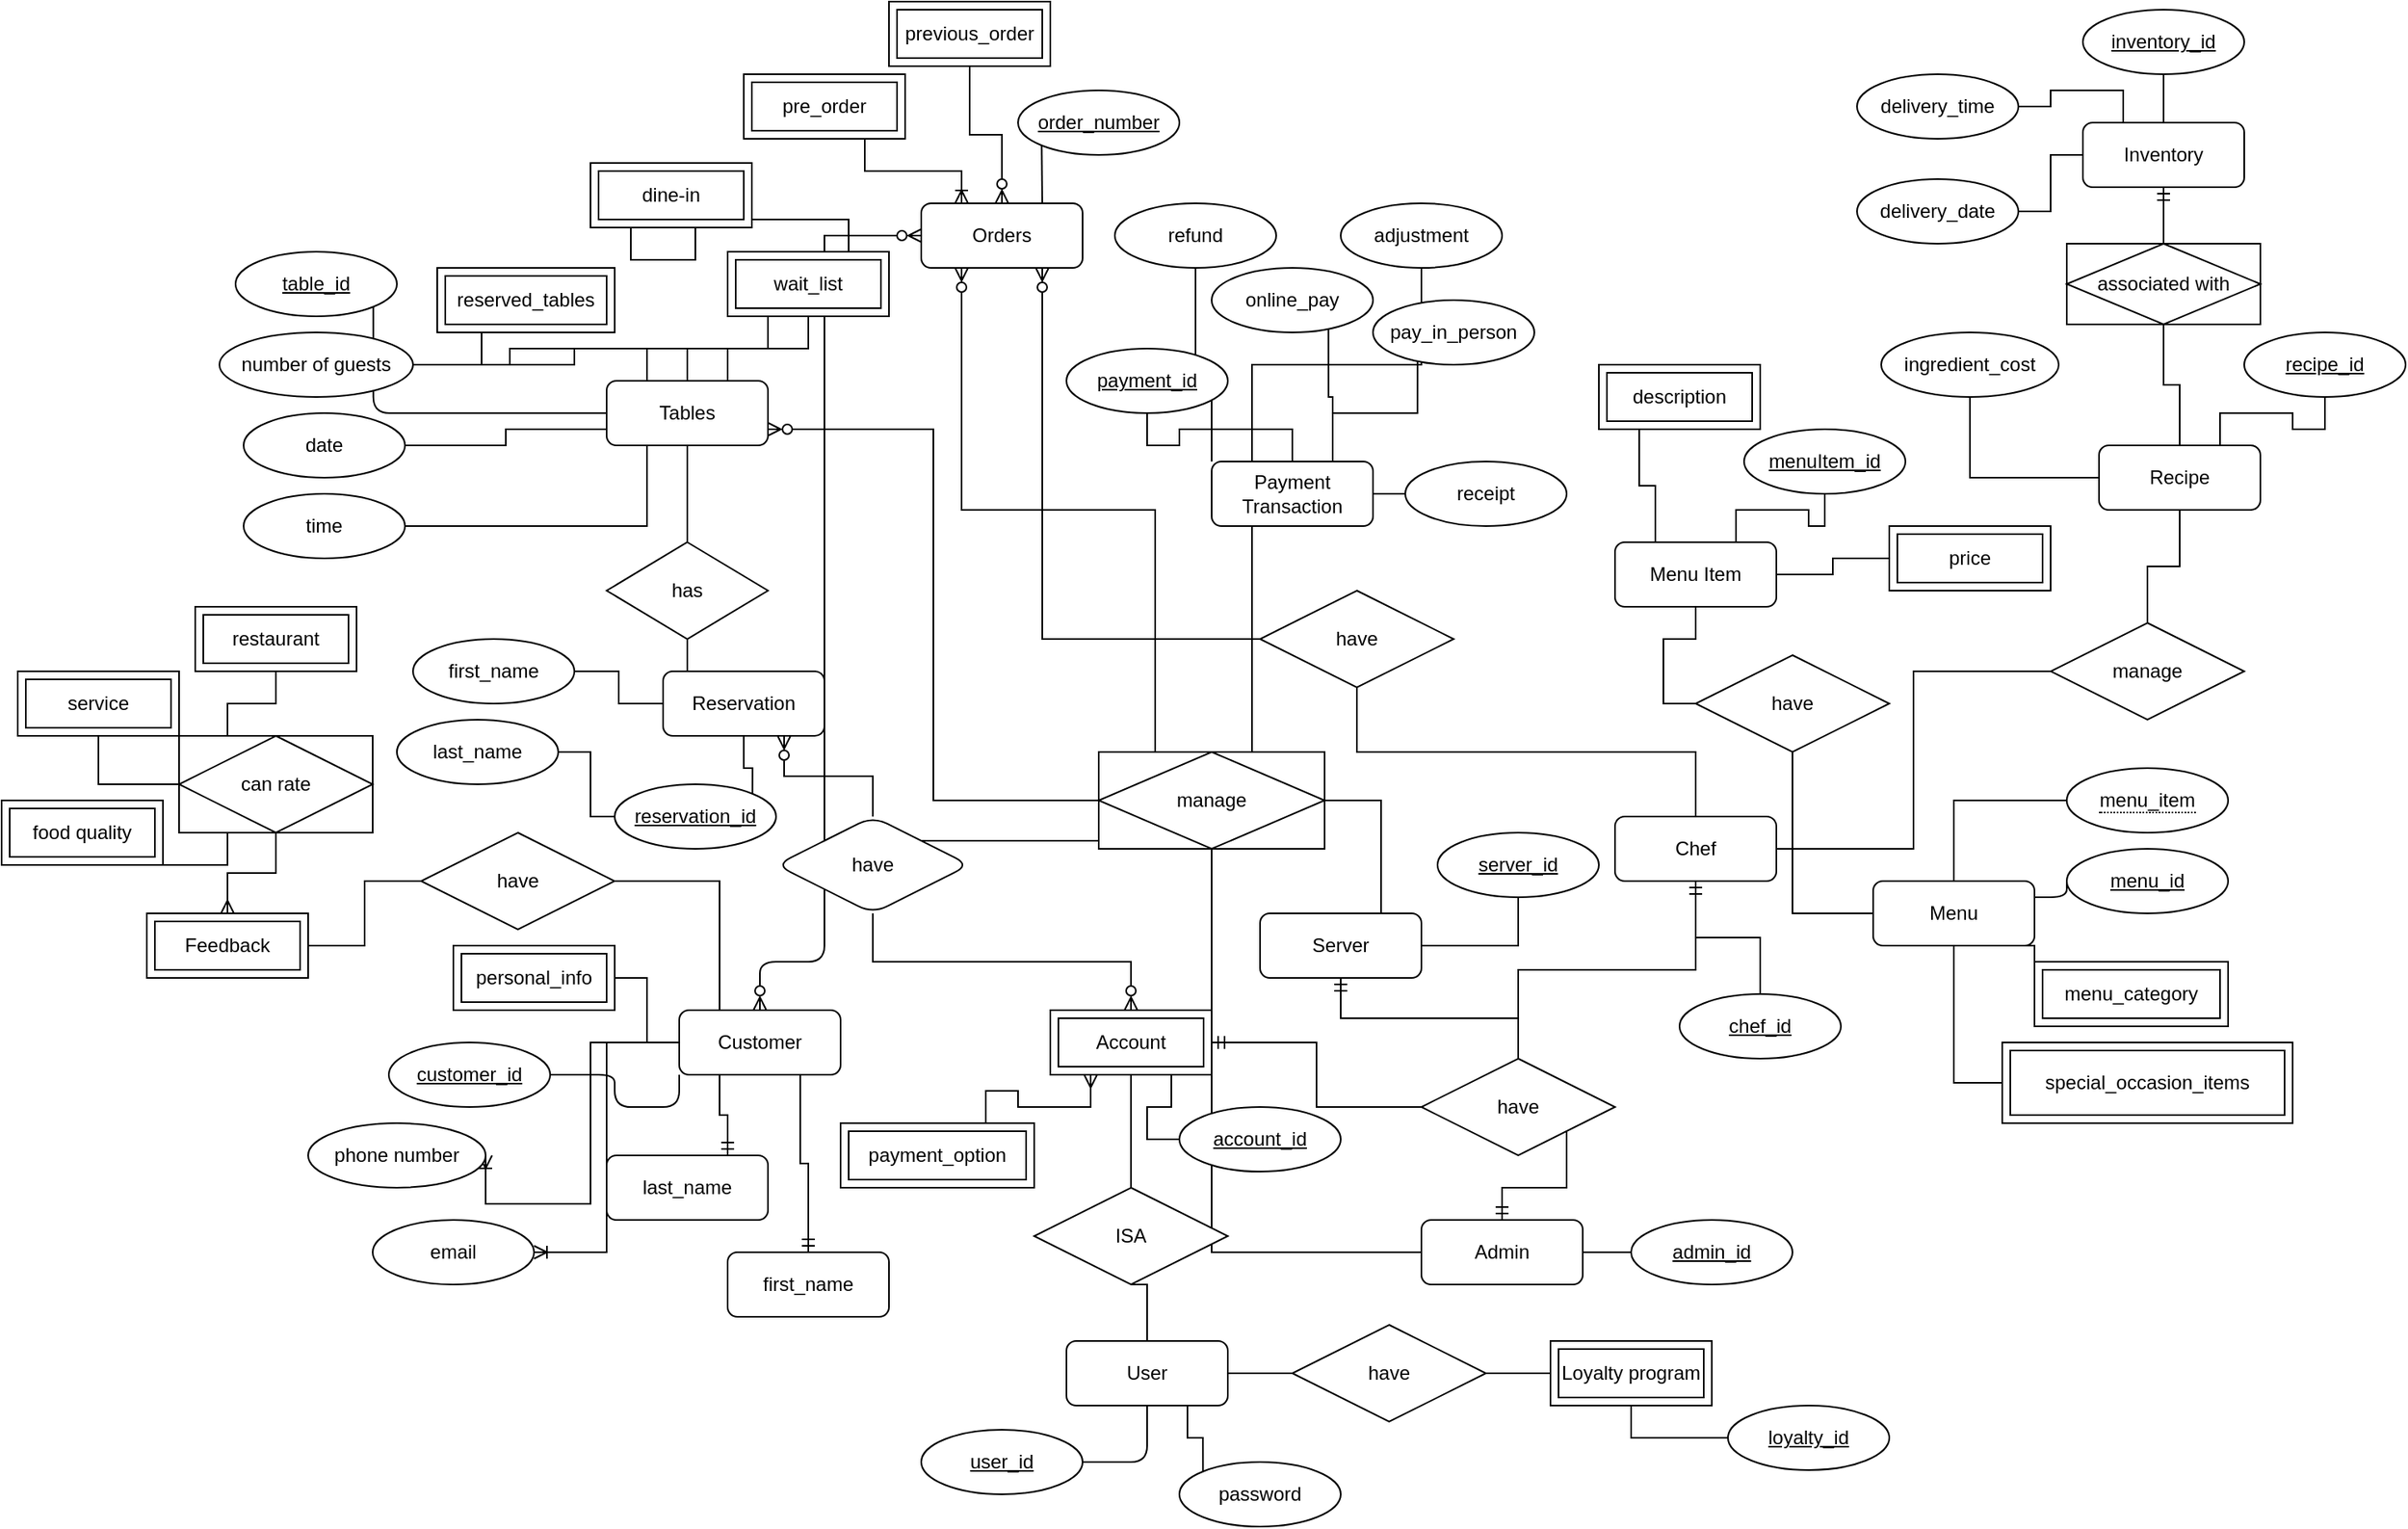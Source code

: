 <mxfile version="24.0.1" type="google">
  <diagram name="Page-1" id="CgQKdZXakJ9qqIAGyrNm">
    <mxGraphModel grid="1" page="1" gridSize="10" guides="1" tooltips="1" connect="1" arrows="1" fold="1" pageScale="1" pageWidth="1100" pageHeight="850" math="0" shadow="0">
      <root>
        <mxCell id="0" />
        <mxCell id="1" parent="0" />
        <mxCell id="_wv1-BxjFzkg7eZWBCrF-4" style="edgeStyle=orthogonalEdgeStyle;rounded=1;orthogonalLoop=1;jettySize=auto;html=1;exitX=0;exitY=1;exitDx=0;exitDy=0;entryX=1;entryY=0.5;entryDx=0;entryDy=0;endArrow=none;endFill=0;" edge="1" parent="1" source="9axsNDZTguTL8FZwtdF6-1" target="9axsNDZTguTL8FZwtdF6-2">
          <mxGeometry relative="1" as="geometry" />
        </mxCell>
        <mxCell id="_wv1-BxjFzkg7eZWBCrF-10" value="" style="edgeStyle=orthogonalEdgeStyle;rounded=1;orthogonalLoop=1;jettySize=auto;html=1;fontFamily=Helvetica;fontSize=12;fontColor=default;endArrow=none;endFill=0;startArrow=ERzeroToMany;startFill=0;entryX=0;entryY=1;entryDx=0;entryDy=0;" edge="1" parent="1" source="9axsNDZTguTL8FZwtdF6-1" target="9axsNDZTguTL8FZwtdF6-3">
          <mxGeometry relative="1" as="geometry" />
        </mxCell>
        <mxCell id="OoUpnIwdkfrYqFE5LoKL-2" style="edgeStyle=orthogonalEdgeStyle;rounded=0;orthogonalLoop=1;jettySize=auto;html=1;exitX=0.75;exitY=1;exitDx=0;exitDy=0;entryX=0.5;entryY=0;entryDx=0;entryDy=0;endArrow=ERmandOne;endFill=0;" edge="1" parent="1" source="9axsNDZTguTL8FZwtdF6-1" target="_wv1-BxjFzkg7eZWBCrF-1">
          <mxGeometry relative="1" as="geometry" />
        </mxCell>
        <mxCell id="OoUpnIwdkfrYqFE5LoKL-3" style="edgeStyle=orthogonalEdgeStyle;rounded=0;orthogonalLoop=1;jettySize=auto;html=1;exitX=0.25;exitY=1;exitDx=0;exitDy=0;entryX=0.75;entryY=0;entryDx=0;entryDy=0;endArrow=ERmandOne;endFill=0;" edge="1" parent="1" source="9axsNDZTguTL8FZwtdF6-1" target="OoUpnIwdkfrYqFE5LoKL-1">
          <mxGeometry relative="1" as="geometry" />
        </mxCell>
        <mxCell id="OoUpnIwdkfrYqFE5LoKL-18" value="" style="edgeStyle=orthogonalEdgeStyle;rounded=0;orthogonalLoop=1;jettySize=auto;html=1;endArrow=none;endFill=0;" edge="1" parent="1" source="9axsNDZTguTL8FZwtdF6-1" target="OoUpnIwdkfrYqFE5LoKL-17">
          <mxGeometry relative="1" as="geometry" />
        </mxCell>
        <mxCell id="1SdYfwDJ-zzjtL63kUA2-66" style="edgeStyle=orthogonalEdgeStyle;rounded=0;orthogonalLoop=1;jettySize=auto;html=1;exitX=0.25;exitY=0;exitDx=0;exitDy=0;entryX=1;entryY=0.5;entryDx=0;entryDy=0;endArrow=none;endFill=0;" edge="1" parent="1" source="9axsNDZTguTL8FZwtdF6-1" target="1SdYfwDJ-zzjtL63kUA2-65">
          <mxGeometry relative="1" as="geometry" />
        </mxCell>
        <mxCell id="9axsNDZTguTL8FZwtdF6-1" value="Customer" style="whiteSpace=wrap;html=1;align=center;rounded=1;glass=0;" vertex="1" parent="1">
          <mxGeometry x="10" y="180" width="100" height="40" as="geometry" />
        </mxCell>
        <mxCell id="9axsNDZTguTL8FZwtdF6-2" value="customer_id" style="ellipse;whiteSpace=wrap;html=1;align=center;fontStyle=4;rounded=1;" vertex="1" parent="1">
          <mxGeometry x="-170" y="200" width="100" height="40" as="geometry" />
        </mxCell>
        <mxCell id="OoUpnIwdkfrYqFE5LoKL-113" style="edgeStyle=orthogonalEdgeStyle;rounded=0;orthogonalLoop=1;jettySize=auto;html=1;exitX=0;exitY=0;exitDx=0;exitDy=0;entryX=0;entryY=0.5;entryDx=0;entryDy=0;endArrow=ERzeroToMany;endFill=0;" edge="1" parent="1" source="9axsNDZTguTL8FZwtdF6-3" target="MKPhKG3QMogyzuPPAi86-4">
          <mxGeometry relative="1" as="geometry" />
        </mxCell>
        <mxCell id="OoUpnIwdkfrYqFE5LoKL-132" style="edgeStyle=orthogonalEdgeStyle;rounded=0;orthogonalLoop=1;jettySize=auto;html=1;exitX=0.5;exitY=1;exitDx=0;exitDy=0;entryX=0.5;entryY=0;entryDx=0;entryDy=0;endArrow=ERzeroToMany;endFill=0;startArrow=none;startFill=0;" edge="1" parent="1" source="9axsNDZTguTL8FZwtdF6-3" target="MKPhKG3QMogyzuPPAi86-8">
          <mxGeometry relative="1" as="geometry" />
        </mxCell>
        <mxCell id="OoUpnIwdkfrYqFE5LoKL-147" style="edgeStyle=orthogonalEdgeStyle;rounded=0;orthogonalLoop=1;jettySize=auto;html=1;exitX=1;exitY=0;exitDx=0;exitDy=0;entryX=0.25;entryY=1;entryDx=0;entryDy=0;endArrow=none;endFill=0;" edge="1" parent="1" source="9axsNDZTguTL8FZwtdF6-3" target="MKPhKG3QMogyzuPPAi86-13">
          <mxGeometry relative="1" as="geometry" />
        </mxCell>
        <mxCell id="9axsNDZTguTL8FZwtdF6-3" value="have" style="shape=rhombus;perimeter=rhombusPerimeter;whiteSpace=wrap;html=1;align=center;rounded=1;" vertex="1" parent="1">
          <mxGeometry x="70" y="60" width="120" height="60" as="geometry" />
        </mxCell>
        <mxCell id="OoUpnIwdkfrYqFE5LoKL-10" value="" style="edgeStyle=orthogonalEdgeStyle;rounded=0;orthogonalLoop=1;jettySize=auto;html=1;endArrow=none;endFill=0;exitX=1;exitY=0.5;exitDx=0;exitDy=0;" edge="1" parent="1" source="9axsNDZTguTL8FZwtdF6-4" target="OoUpnIwdkfrYqFE5LoKL-9">
          <mxGeometry relative="1" as="geometry" />
        </mxCell>
        <mxCell id="OoUpnIwdkfrYqFE5LoKL-135" style="edgeStyle=orthogonalEdgeStyle;rounded=0;orthogonalLoop=1;jettySize=auto;html=1;entryX=0.5;entryY=0;entryDx=0;entryDy=0;endArrow=none;endFill=0;startArrow=ERmandOne;startFill=0;" edge="1" parent="1" source="9axsNDZTguTL8FZwtdF6-4" target="OoUpnIwdkfrYqFE5LoKL-133">
          <mxGeometry relative="1" as="geometry" />
        </mxCell>
        <mxCell id="1SdYfwDJ-zzjtL63kUA2-4" style="edgeStyle=orthogonalEdgeStyle;rounded=0;orthogonalLoop=1;jettySize=auto;html=1;exitX=0.75;exitY=0;exitDx=0;exitDy=0;entryX=1;entryY=0.5;entryDx=0;entryDy=0;endArrow=none;endFill=0;" edge="1" parent="1" source="9axsNDZTguTL8FZwtdF6-4" target="1SdYfwDJ-zzjtL63kUA2-3">
          <mxGeometry relative="1" as="geometry" />
        </mxCell>
        <mxCell id="9axsNDZTguTL8FZwtdF6-4" value="Server" style="whiteSpace=wrap;html=1;align=center;rounded=1;glass=0;" vertex="1" parent="1">
          <mxGeometry x="370" y="120" width="100" height="40" as="geometry" />
        </mxCell>
        <mxCell id="OoUpnIwdkfrYqFE5LoKL-12" value="" style="edgeStyle=orthogonalEdgeStyle;rounded=0;orthogonalLoop=1;jettySize=auto;html=1;endArrow=none;endFill=0;" edge="1" parent="1" source="MKPhKG3QMogyzuPPAi86-3" target="OoUpnIwdkfrYqFE5LoKL-11">
          <mxGeometry relative="1" as="geometry" />
        </mxCell>
        <mxCell id="OoUpnIwdkfrYqFE5LoKL-134" value="" style="edgeStyle=orthogonalEdgeStyle;rounded=0;orthogonalLoop=1;jettySize=auto;html=1;endArrow=none;endFill=0;startArrow=ERmandOne;startFill=0;" edge="1" parent="1" source="MKPhKG3QMogyzuPPAi86-3" target="OoUpnIwdkfrYqFE5LoKL-133">
          <mxGeometry relative="1" as="geometry" />
        </mxCell>
        <mxCell id="1SdYfwDJ-zzjtL63kUA2-13" style="edgeStyle=orthogonalEdgeStyle;rounded=0;orthogonalLoop=1;jettySize=auto;html=1;exitX=0.5;exitY=0;exitDx=0;exitDy=0;entryX=0.5;entryY=1;entryDx=0;entryDy=0;endArrow=none;endFill=0;" edge="1" parent="1" source="MKPhKG3QMogyzuPPAi86-3" target="1SdYfwDJ-zzjtL63kUA2-12">
          <mxGeometry relative="1" as="geometry" />
        </mxCell>
        <mxCell id="1SdYfwDJ-zzjtL63kUA2-58" style="edgeStyle=orthogonalEdgeStyle;rounded=0;orthogonalLoop=1;jettySize=auto;html=1;exitX=1;exitY=0.5;exitDx=0;exitDy=0;entryX=0;entryY=0.5;entryDx=0;entryDy=0;endArrow=none;endFill=0;" edge="1" parent="1" source="MKPhKG3QMogyzuPPAi86-3" target="1SdYfwDJ-zzjtL63kUA2-57">
          <mxGeometry relative="1" as="geometry" />
        </mxCell>
        <mxCell id="MKPhKG3QMogyzuPPAi86-3" value="Chef" style="whiteSpace=wrap;html=1;align=center;rounded=1;glass=0;" vertex="1" parent="1">
          <mxGeometry x="590" y="60" width="100" height="40" as="geometry" />
        </mxCell>
        <mxCell id="_wv1-BxjFzkg7eZWBCrF-6" style="edgeStyle=orthogonalEdgeStyle;rounded=1;orthogonalLoop=1;jettySize=auto;html=1;exitX=0.75;exitY=0;exitDx=0;exitDy=0;entryX=0;entryY=1;entryDx=0;entryDy=0;endArrow=none;endFill=0;" edge="1" parent="1" source="MKPhKG3QMogyzuPPAi86-4" target="_wv1-BxjFzkg7eZWBCrF-5">
          <mxGeometry relative="1" as="geometry" />
        </mxCell>
        <mxCell id="OoUpnIwdkfrYqFE5LoKL-101" style="edgeStyle=orthogonalEdgeStyle;rounded=0;orthogonalLoop=1;jettySize=auto;html=1;exitX=0.25;exitY=0;exitDx=0;exitDy=0;entryX=0.75;entryY=1;entryDx=0;entryDy=0;endArrow=none;endFill=0;startArrow=ERoneToMany;startFill=0;" edge="1" parent="1" source="MKPhKG3QMogyzuPPAi86-4" target="OoUpnIwdkfrYqFE5LoKL-98">
          <mxGeometry relative="1" as="geometry" />
        </mxCell>
        <mxCell id="OoUpnIwdkfrYqFE5LoKL-111" style="edgeStyle=orthogonalEdgeStyle;rounded=0;orthogonalLoop=1;jettySize=auto;html=1;exitX=0.5;exitY=0;exitDx=0;exitDy=0;entryX=0.5;entryY=1;entryDx=0;entryDy=0;endArrow=none;endFill=0;startArrow=ERzeroToMany;startFill=0;" edge="1" parent="1" source="MKPhKG3QMogyzuPPAi86-4" target="OoUpnIwdkfrYqFE5LoKL-110">
          <mxGeometry relative="1" as="geometry" />
        </mxCell>
        <mxCell id="MKPhKG3QMogyzuPPAi86-4" value="Orders" style="whiteSpace=wrap;html=1;align=center;rounded=1;glass=0;" vertex="1" parent="1">
          <mxGeometry x="160" y="-320" width="100" height="40" as="geometry" />
        </mxCell>
        <mxCell id="OoUpnIwdkfrYqFE5LoKL-79" style="edgeStyle=orthogonalEdgeStyle;rounded=0;orthogonalLoop=1;jettySize=auto;html=1;exitX=1;exitY=0.5;exitDx=0;exitDy=0;entryX=0;entryY=0.5;entryDx=0;entryDy=0;endArrow=none;endFill=0;" edge="1" parent="1" source="MKPhKG3QMogyzuPPAi86-5" target="OoUpnIwdkfrYqFE5LoKL-7">
          <mxGeometry relative="1" as="geometry" />
        </mxCell>
        <mxCell id="OoUpnIwdkfrYqFE5LoKL-136" style="edgeStyle=orthogonalEdgeStyle;rounded=0;orthogonalLoop=1;jettySize=auto;html=1;entryX=1;entryY=1;entryDx=0;entryDy=0;endArrow=none;endFill=0;startArrow=ERmandOne;startFill=0;" edge="1" parent="1" source="MKPhKG3QMogyzuPPAi86-5" target="OoUpnIwdkfrYqFE5LoKL-133">
          <mxGeometry relative="1" as="geometry" />
        </mxCell>
        <mxCell id="1SdYfwDJ-zzjtL63kUA2-20" style="edgeStyle=orthogonalEdgeStyle;rounded=0;orthogonalLoop=1;jettySize=auto;html=1;exitX=0;exitY=0.5;exitDx=0;exitDy=0;entryX=0.5;entryY=1;entryDx=0;entryDy=0;endArrow=none;endFill=0;" edge="1" parent="1" source="MKPhKG3QMogyzuPPAi86-5" target="1SdYfwDJ-zzjtL63kUA2-3">
          <mxGeometry relative="1" as="geometry" />
        </mxCell>
        <mxCell id="MKPhKG3QMogyzuPPAi86-5" value="Admin" style="whiteSpace=wrap;html=1;align=center;rounded=1;glass=0;" vertex="1" parent="1">
          <mxGeometry x="470" y="310" width="100" height="40" as="geometry" />
        </mxCell>
        <mxCell id="OoUpnIwdkfrYqFE5LoKL-143" style="edgeStyle=orthogonalEdgeStyle;rounded=0;orthogonalLoop=1;jettySize=auto;html=1;exitX=0.5;exitY=1;exitDx=0;exitDy=0;entryX=0;entryY=0.5;entryDx=0;entryDy=0;endArrow=none;endFill=0;" edge="1" parent="1" source="MKPhKG3QMogyzuPPAi86-6" target="OoUpnIwdkfrYqFE5LoKL-139">
          <mxGeometry relative="1" as="geometry" />
        </mxCell>
        <mxCell id="MKPhKG3QMogyzuPPAi86-6" value="Loyalty program" style="shape=ext;margin=3;double=1;whiteSpace=wrap;html=1;align=center;" vertex="1" parent="1">
          <mxGeometry x="550" y="385" width="100" height="40" as="geometry" />
        </mxCell>
        <mxCell id="_wv1-BxjFzkg7eZWBCrF-19" value="" style="edgeStyle=orthogonalEdgeStyle;rounded=1;orthogonalLoop=1;jettySize=auto;html=1;fontFamily=Helvetica;fontSize=12;fontColor=default;endArrow=none;endFill=0;entryX=1;entryY=0.5;entryDx=0;entryDy=0;" edge="1" parent="1" source="MKPhKG3QMogyzuPPAi86-7" target="_wv1-BxjFzkg7eZWBCrF-17">
          <mxGeometry relative="1" as="geometry" />
        </mxCell>
        <mxCell id="OoUpnIwdkfrYqFE5LoKL-131" style="edgeStyle=orthogonalEdgeStyle;rounded=0;orthogonalLoop=1;jettySize=auto;html=1;exitX=1;exitY=0.5;exitDx=0;exitDy=0;entryX=0;entryY=0.5;entryDx=0;entryDy=0;endArrow=none;endFill=0;" edge="1" parent="1" source="MKPhKG3QMogyzuPPAi86-7" target="OoUpnIwdkfrYqFE5LoKL-128">
          <mxGeometry relative="1" as="geometry" />
        </mxCell>
        <mxCell id="1SdYfwDJ-zzjtL63kUA2-2" style="edgeStyle=orthogonalEdgeStyle;rounded=0;orthogonalLoop=1;jettySize=auto;html=1;exitX=0.75;exitY=1;exitDx=0;exitDy=0;entryX=0;entryY=0;entryDx=0;entryDy=0;endArrow=none;endFill=0;" edge="1" parent="1" source="MKPhKG3QMogyzuPPAi86-7" target="1SdYfwDJ-zzjtL63kUA2-1">
          <mxGeometry relative="1" as="geometry" />
        </mxCell>
        <mxCell id="MKPhKG3QMogyzuPPAi86-7" value="User" style="whiteSpace=wrap;html=1;align=center;rounded=1;glass=0;" vertex="1" parent="1">
          <mxGeometry x="250" y="385" width="100" height="40" as="geometry" />
        </mxCell>
        <mxCell id="OoUpnIwdkfrYqFE5LoKL-122" style="edgeStyle=orthogonalEdgeStyle;rounded=0;orthogonalLoop=1;jettySize=auto;html=1;exitX=0.75;exitY=1;exitDx=0;exitDy=0;entryX=0;entryY=0.5;entryDx=0;entryDy=0;endArrow=none;endFill=0;" edge="1" parent="1" source="MKPhKG3QMogyzuPPAi86-8" target="_wv1-BxjFzkg7eZWBCrF-16">
          <mxGeometry relative="1" as="geometry" />
        </mxCell>
        <mxCell id="OoUpnIwdkfrYqFE5LoKL-138" value="" style="edgeStyle=orthogonalEdgeStyle;rounded=0;orthogonalLoop=1;jettySize=auto;html=1;endArrow=none;endFill=0;" edge="1" parent="1" source="MKPhKG3QMogyzuPPAi86-8" target="OoUpnIwdkfrYqFE5LoKL-21">
          <mxGeometry relative="1" as="geometry" />
        </mxCell>
        <mxCell id="1SdYfwDJ-zzjtL63kUA2-18" style="edgeStyle=orthogonalEdgeStyle;rounded=0;orthogonalLoop=1;jettySize=auto;html=1;exitX=0.25;exitY=1;exitDx=0;exitDy=0;entryX=0.75;entryY=0;entryDx=0;entryDy=0;endArrow=none;endFill=0;startArrow=ERmany;startFill=0;" edge="1" parent="1" source="MKPhKG3QMogyzuPPAi86-8" target="1SdYfwDJ-zzjtL63kUA2-17">
          <mxGeometry relative="1" as="geometry" />
        </mxCell>
        <mxCell id="MKPhKG3QMogyzuPPAi86-8" value="Account" style="shape=ext;margin=3;double=1;whiteSpace=wrap;html=1;align=center;" vertex="1" parent="1">
          <mxGeometry x="240" y="180" width="100" height="40" as="geometry" />
        </mxCell>
        <mxCell id="OoUpnIwdkfrYqFE5LoKL-141" style="edgeStyle=orthogonalEdgeStyle;rounded=0;orthogonalLoop=1;jettySize=auto;html=1;entryX=0;entryY=0.5;entryDx=0;entryDy=0;endArrow=none;endFill=0;" edge="1" parent="1" source="MKPhKG3QMogyzuPPAi86-10" target="OoUpnIwdkfrYqFE5LoKL-118">
          <mxGeometry relative="1" as="geometry" />
        </mxCell>
        <mxCell id="1SdYfwDJ-zzjtL63kUA2-31" style="edgeStyle=orthogonalEdgeStyle;rounded=0;orthogonalLoop=1;jettySize=auto;html=1;exitX=0.25;exitY=0;exitDx=0;exitDy=0;entryX=0.25;entryY=1;entryDx=0;entryDy=0;endArrow=none;endFill=0;" edge="1" parent="1" source="MKPhKG3QMogyzuPPAi86-10" target="1SdYfwDJ-zzjtL63kUA2-30">
          <mxGeometry relative="1" as="geometry" />
        </mxCell>
        <mxCell id="1SdYfwDJ-zzjtL63kUA2-33" style="edgeStyle=orthogonalEdgeStyle;rounded=0;orthogonalLoop=1;jettySize=auto;html=1;exitX=1;exitY=0.5;exitDx=0;exitDy=0;entryX=0;entryY=0.5;entryDx=0;entryDy=0;endArrow=none;endFill=0;" edge="1" parent="1" source="MKPhKG3QMogyzuPPAi86-10" target="1SdYfwDJ-zzjtL63kUA2-32">
          <mxGeometry relative="1" as="geometry" />
        </mxCell>
        <mxCell id="MKPhKG3QMogyzuPPAi86-10" value="Menu Item" style="whiteSpace=wrap;html=1;align=center;rounded=1;glass=0;" vertex="1" parent="1">
          <mxGeometry x="590" y="-110" width="100" height="40" as="geometry" />
        </mxCell>
        <mxCell id="OoUpnIwdkfrYqFE5LoKL-14" value="" style="edgeStyle=orthogonalEdgeStyle;rounded=0;orthogonalLoop=1;jettySize=auto;html=1;endArrow=none;endFill=0;entryX=1;entryY=0;entryDx=0;entryDy=0;" edge="1" parent="1" source="MKPhKG3QMogyzuPPAi86-11" target="OoUpnIwdkfrYqFE5LoKL-13">
          <mxGeometry relative="1" as="geometry" />
        </mxCell>
        <mxCell id="OoUpnIwdkfrYqFE5LoKL-115" style="edgeStyle=orthogonalEdgeStyle;rounded=0;orthogonalLoop=1;jettySize=auto;html=1;exitX=0.75;exitY=1;exitDx=0;exitDy=0;entryX=0.5;entryY=0;entryDx=0;entryDy=0;endArrow=none;endFill=0;startArrow=ERzeroToMany;startFill=0;" edge="1" parent="1" source="MKPhKG3QMogyzuPPAi86-11" target="9axsNDZTguTL8FZwtdF6-3">
          <mxGeometry relative="1" as="geometry" />
        </mxCell>
        <mxCell id="MKPhKG3QMogyzuPPAi86-11" value="Reservation" style="whiteSpace=wrap;html=1;align=center;rounded=1;glass=0;" vertex="1" parent="1">
          <mxGeometry y="-30" width="100" height="40" as="geometry" />
        </mxCell>
        <mxCell id="_wv1-BxjFzkg7eZWBCrF-20" value="" style="edgeStyle=orthogonalEdgeStyle;rounded=1;orthogonalLoop=1;jettySize=auto;html=1;fontFamily=Helvetica;fontSize=12;fontColor=default;endArrow=none;endFill=0;entryX=1;entryY=0;entryDx=0;entryDy=0;" edge="1" parent="1" source="MKPhKG3QMogyzuPPAi86-12" target="_wv1-BxjFzkg7eZWBCrF-18">
          <mxGeometry relative="1" as="geometry">
            <mxPoint x="70" y="-160" as="targetPoint" />
          </mxGeometry>
        </mxCell>
        <mxCell id="OoUpnIwdkfrYqFE5LoKL-76" style="edgeStyle=orthogonalEdgeStyle;rounded=0;orthogonalLoop=1;jettySize=auto;html=1;exitX=0.25;exitY=0;exitDx=0;exitDy=0;entryX=0.25;entryY=1;entryDx=0;entryDy=0;endArrow=none;endFill=0;" edge="1" parent="1" source="MKPhKG3QMogyzuPPAi86-12" target="OoUpnIwdkfrYqFE5LoKL-75">
          <mxGeometry relative="1" as="geometry" />
        </mxCell>
        <mxCell id="OoUpnIwdkfrYqFE5LoKL-100" style="edgeStyle=orthogonalEdgeStyle;rounded=0;orthogonalLoop=1;jettySize=auto;html=1;exitX=0.75;exitY=0;exitDx=0;exitDy=0;entryX=0.25;entryY=1;entryDx=0;entryDy=0;endArrow=none;endFill=0;" edge="1" parent="1" source="1SdYfwDJ-zzjtL63kUA2-9" target="OoUpnIwdkfrYqFE5LoKL-99">
          <mxGeometry relative="1" as="geometry" />
        </mxCell>
        <mxCell id="1SdYfwDJ-zzjtL63kUA2-11" style="edgeStyle=orthogonalEdgeStyle;rounded=0;orthogonalLoop=1;jettySize=auto;html=1;exitX=0.5;exitY=0;exitDx=0;exitDy=0;entryX=0.5;entryY=1;entryDx=0;entryDy=0;endArrow=none;endFill=0;" edge="1" parent="1" source="MKPhKG3QMogyzuPPAi86-12" target="1SdYfwDJ-zzjtL63kUA2-9">
          <mxGeometry relative="1" as="geometry" />
        </mxCell>
        <mxCell id="MKPhKG3QMogyzuPPAi86-12" value="Tables" style="whiteSpace=wrap;html=1;align=center;rounded=1;glass=0;" vertex="1" parent="1">
          <mxGeometry x="-35" y="-210" width="100" height="40" as="geometry" />
        </mxCell>
        <mxCell id="OoUpnIwdkfrYqFE5LoKL-81" value="" style="edgeStyle=orthogonalEdgeStyle;rounded=0;orthogonalLoop=1;jettySize=auto;html=1;endArrow=none;endFill=0;" edge="1" parent="1" source="MKPhKG3QMogyzuPPAi86-13" target="OoUpnIwdkfrYqFE5LoKL-80">
          <mxGeometry relative="1" as="geometry" />
        </mxCell>
        <mxCell id="OoUpnIwdkfrYqFE5LoKL-105" style="edgeStyle=orthogonalEdgeStyle;rounded=0;orthogonalLoop=1;jettySize=auto;html=1;exitX=0.75;exitY=0;exitDx=0;exitDy=0;entryX=0.75;entryY=1;entryDx=0;entryDy=0;endArrow=none;endFill=0;" edge="1" parent="1" source="MKPhKG3QMogyzuPPAi86-13" target="OoUpnIwdkfrYqFE5LoKL-104">
          <mxGeometry relative="1" as="geometry" />
        </mxCell>
        <mxCell id="1SdYfwDJ-zzjtL63kUA2-48" style="edgeStyle=orthogonalEdgeStyle;rounded=0;orthogonalLoop=1;jettySize=auto;html=1;endArrow=none;endFill=0;" edge="1" parent="1" source="MKPhKG3QMogyzuPPAi86-13" target="1SdYfwDJ-zzjtL63kUA2-44">
          <mxGeometry relative="1" as="geometry" />
        </mxCell>
        <mxCell id="1SdYfwDJ-zzjtL63kUA2-51" style="edgeStyle=orthogonalEdgeStyle;rounded=0;orthogonalLoop=1;jettySize=auto;html=1;exitX=0;exitY=0;exitDx=0;exitDy=0;entryX=0.5;entryY=1;entryDx=0;entryDy=0;endArrow=none;endFill=0;" edge="1" parent="1" source="MKPhKG3QMogyzuPPAi86-13" target="1SdYfwDJ-zzjtL63kUA2-43">
          <mxGeometry relative="1" as="geometry" />
        </mxCell>
        <mxCell id="1SdYfwDJ-zzjtL63kUA2-53" style="edgeStyle=orthogonalEdgeStyle;rounded=0;orthogonalLoop=1;jettySize=auto;html=1;exitX=0.25;exitY=0;exitDx=0;exitDy=0;entryX=0.5;entryY=1;entryDx=0;entryDy=0;endArrow=none;endFill=0;" edge="1" parent="1" source="MKPhKG3QMogyzuPPAi86-13" target="1SdYfwDJ-zzjtL63kUA2-52">
          <mxGeometry relative="1" as="geometry" />
        </mxCell>
        <mxCell id="MKPhKG3QMogyzuPPAi86-13" value="Payment Transaction" style="whiteSpace=wrap;html=1;align=center;rounded=1;glass=0;" vertex="1" parent="1">
          <mxGeometry x="340" y="-160" width="100" height="40" as="geometry" />
        </mxCell>
        <mxCell id="OoUpnIwdkfrYqFE5LoKL-70" style="edgeStyle=orthogonalEdgeStyle;rounded=0;orthogonalLoop=1;jettySize=auto;html=1;exitX=0.75;exitY=0;exitDx=0;exitDy=0;endArrow=none;endFill=0;" edge="1" parent="1" source="MKPhKG3QMogyzuPPAi86-14" target="OoUpnIwdkfrYqFE5LoKL-69">
          <mxGeometry relative="1" as="geometry" />
        </mxCell>
        <mxCell id="1SdYfwDJ-zzjtL63kUA2-62" style="edgeStyle=orthogonalEdgeStyle;rounded=0;orthogonalLoop=1;jettySize=auto;html=1;exitX=0;exitY=0.5;exitDx=0;exitDy=0;entryX=0.5;entryY=1;entryDx=0;entryDy=0;endArrow=none;endFill=0;" edge="1" parent="1" source="MKPhKG3QMogyzuPPAi86-14" target="1SdYfwDJ-zzjtL63kUA2-61">
          <mxGeometry relative="1" as="geometry" />
        </mxCell>
        <mxCell id="MKPhKG3QMogyzuPPAi86-14" value="Recipe" style="whiteSpace=wrap;html=1;align=center;rounded=1;glass=0;" vertex="1" parent="1">
          <mxGeometry x="890" y="-170" width="100" height="40" as="geometry" />
        </mxCell>
        <mxCell id="OoUpnIwdkfrYqFE5LoKL-71" style="edgeStyle=orthogonalEdgeStyle;rounded=0;orthogonalLoop=1;jettySize=auto;html=1;exitX=0.5;exitY=0;exitDx=0;exitDy=0;entryX=0.5;entryY=1;entryDx=0;entryDy=0;endArrow=none;endFill=0;" edge="1" parent="1" source="MKPhKG3QMogyzuPPAi86-15" target="OoUpnIwdkfrYqFE5LoKL-68">
          <mxGeometry relative="1" as="geometry" />
        </mxCell>
        <mxCell id="1SdYfwDJ-zzjtL63kUA2-82" style="edgeStyle=orthogonalEdgeStyle;rounded=0;orthogonalLoop=1;jettySize=auto;html=1;exitX=0;exitY=0.5;exitDx=0;exitDy=0;entryX=1;entryY=0.5;entryDx=0;entryDy=0;endArrow=none;endFill=0;" edge="1" parent="1" source="MKPhKG3QMogyzuPPAi86-15" target="1SdYfwDJ-zzjtL63kUA2-81">
          <mxGeometry relative="1" as="geometry" />
        </mxCell>
        <mxCell id="1SdYfwDJ-zzjtL63kUA2-85" style="edgeStyle=orthogonalEdgeStyle;rounded=0;orthogonalLoop=1;jettySize=auto;html=1;exitX=0.25;exitY=0;exitDx=0;exitDy=0;entryX=1;entryY=0.5;entryDx=0;entryDy=0;endArrow=none;endFill=0;" edge="1" parent="1" source="MKPhKG3QMogyzuPPAi86-15" target="1SdYfwDJ-zzjtL63kUA2-80">
          <mxGeometry relative="1" as="geometry" />
        </mxCell>
        <mxCell id="MKPhKG3QMogyzuPPAi86-15" value="Inventory" style="whiteSpace=wrap;html=1;align=center;rounded=1;glass=0;" vertex="1" parent="1">
          <mxGeometry x="880" y="-370" width="100" height="40" as="geometry" />
        </mxCell>
        <mxCell id="1SdYfwDJ-zzjtL63kUA2-69" style="edgeStyle=orthogonalEdgeStyle;rounded=0;orthogonalLoop=1;jettySize=auto;html=1;exitX=0.5;exitY=0;exitDx=0;exitDy=0;entryX=0.5;entryY=1;entryDx=0;entryDy=0;endArrow=none;endFill=0;startArrow=ERmany;startFill=0;" edge="1" parent="1" source="MKPhKG3QMogyzuPPAi86-16" target="1SdYfwDJ-zzjtL63kUA2-68">
          <mxGeometry relative="1" as="geometry" />
        </mxCell>
        <mxCell id="MKPhKG3QMogyzuPPAi86-16" value="Feedback" style="shape=ext;margin=3;double=1;whiteSpace=wrap;html=1;align=center;" vertex="1" parent="1">
          <mxGeometry x="-320" y="120" width="100" height="40" as="geometry" />
        </mxCell>
        <mxCell id="_wv1-BxjFzkg7eZWBCrF-8" style="edgeStyle=orthogonalEdgeStyle;rounded=1;orthogonalLoop=1;jettySize=auto;html=1;exitX=1;exitY=0.25;exitDx=0;exitDy=0;entryX=0;entryY=0.5;entryDx=0;entryDy=0;endArrow=none;endFill=0;" edge="1" parent="1" source="MKPhKG3QMogyzuPPAi86-17" target="_wv1-BxjFzkg7eZWBCrF-7">
          <mxGeometry relative="1" as="geometry" />
        </mxCell>
        <mxCell id="OoUpnIwdkfrYqFE5LoKL-142" style="edgeStyle=orthogonalEdgeStyle;rounded=0;orthogonalLoop=1;jettySize=auto;html=1;exitX=0.5;exitY=0;exitDx=0;exitDy=0;entryX=0;entryY=0.5;entryDx=0;entryDy=0;endArrow=none;endFill=0;" edge="1" parent="1" source="MKPhKG3QMogyzuPPAi86-17" target="OoUpnIwdkfrYqFE5LoKL-48">
          <mxGeometry relative="1" as="geometry" />
        </mxCell>
        <mxCell id="1SdYfwDJ-zzjtL63kUA2-28" style="edgeStyle=orthogonalEdgeStyle;rounded=0;orthogonalLoop=1;jettySize=auto;html=1;exitX=0.75;exitY=1;exitDx=0;exitDy=0;entryX=0;entryY=0.5;entryDx=0;entryDy=0;endArrow=none;endFill=0;" edge="1" parent="1" source="MKPhKG3QMogyzuPPAi86-17" target="1SdYfwDJ-zzjtL63kUA2-23">
          <mxGeometry relative="1" as="geometry" />
        </mxCell>
        <mxCell id="1SdYfwDJ-zzjtL63kUA2-29" style="edgeStyle=orthogonalEdgeStyle;rounded=0;orthogonalLoop=1;jettySize=auto;html=1;exitX=0.5;exitY=1;exitDx=0;exitDy=0;entryX=0;entryY=0.5;entryDx=0;entryDy=0;endArrow=none;endFill=0;" edge="1" parent="1" source="MKPhKG3QMogyzuPPAi86-17" target="1SdYfwDJ-zzjtL63kUA2-21">
          <mxGeometry relative="1" as="geometry" />
        </mxCell>
        <mxCell id="MKPhKG3QMogyzuPPAi86-17" value="Menu" style="whiteSpace=wrap;html=1;align=center;rounded=1;glass=0;" vertex="1" parent="1">
          <mxGeometry x="750" y="100" width="100" height="40" as="geometry" />
        </mxCell>
        <mxCell id="_wv1-BxjFzkg7eZWBCrF-1" value="first_name" style="whiteSpace=wrap;html=1;align=center;rounded=1;glass=0;" vertex="1" parent="1">
          <mxGeometry x="40" y="330" width="100" height="40" as="geometry" />
        </mxCell>
        <mxCell id="_wv1-BxjFzkg7eZWBCrF-5" value="&lt;u&gt;order_number&lt;/u&gt;" style="ellipse;whiteSpace=wrap;html=1;align=center;rounded=1;" vertex="1" parent="1">
          <mxGeometry x="220" y="-390" width="100" height="40" as="geometry" />
        </mxCell>
        <mxCell id="_wv1-BxjFzkg7eZWBCrF-7" value="&lt;u&gt;menu_id&lt;/u&gt;" style="ellipse;whiteSpace=wrap;html=1;align=center;rounded=1;" vertex="1" parent="1">
          <mxGeometry x="870" y="80" width="100" height="40" as="geometry" />
        </mxCell>
        <mxCell id="_wv1-BxjFzkg7eZWBCrF-16" value="&lt;u&gt;account_id&lt;/u&gt;" style="ellipse;whiteSpace=wrap;html=1;align=center;rounded=1;strokeColor=default;verticalAlign=middle;fontFamily=Helvetica;fontSize=12;fontColor=default;fillColor=default;" vertex="1" parent="1">
          <mxGeometry x="320" y="240" width="100" height="40" as="geometry" />
        </mxCell>
        <mxCell id="_wv1-BxjFzkg7eZWBCrF-17" value="&lt;u&gt;user_id&lt;/u&gt;" style="ellipse;whiteSpace=wrap;html=1;align=center;rounded=1;strokeColor=default;verticalAlign=middle;fontFamily=Helvetica;fontSize=12;fontColor=default;fillColor=default;" vertex="1" parent="1">
          <mxGeometry x="160" y="440" width="100" height="40" as="geometry" />
        </mxCell>
        <mxCell id="_wv1-BxjFzkg7eZWBCrF-18" value="&lt;u&gt;table_id&lt;/u&gt;" style="ellipse;whiteSpace=wrap;html=1;align=center;rounded=1;strokeColor=default;verticalAlign=middle;fontFamily=Helvetica;fontSize=12;fontColor=default;fillColor=default;" vertex="1" parent="1">
          <mxGeometry x="-265" y="-290" width="100" height="40" as="geometry" />
        </mxCell>
        <mxCell id="OoUpnIwdkfrYqFE5LoKL-1" value="last_name" style="whiteSpace=wrap;html=1;align=center;rounded=1;glass=0;" vertex="1" parent="1">
          <mxGeometry x="-35" y="270" width="100" height="40" as="geometry" />
        </mxCell>
        <mxCell id="OoUpnIwdkfrYqFE5LoKL-6" value="" style="edgeStyle=orthogonalEdgeStyle;rounded=0;orthogonalLoop=1;jettySize=auto;html=1;endArrow=none;endFill=0;startArrow=ERoneToMany;startFill=0;exitX=1;exitY=0.5;exitDx=0;exitDy=0;" edge="1" parent="1" source="OoUpnIwdkfrYqFE5LoKL-58" target="9axsNDZTguTL8FZwtdF6-1">
          <mxGeometry relative="1" as="geometry">
            <mxPoint x="-155.0" y="300" as="sourcePoint" />
            <Array as="points">
              <mxPoint x="-45" y="300" />
            </Array>
          </mxGeometry>
        </mxCell>
        <mxCell id="OoUpnIwdkfrYqFE5LoKL-7" value="&lt;u&gt;admin_id&lt;/u&gt;" style="ellipse;whiteSpace=wrap;html=1;align=center;" vertex="1" parent="1">
          <mxGeometry x="600" y="310" width="100" height="40" as="geometry" />
        </mxCell>
        <mxCell id="OoUpnIwdkfrYqFE5LoKL-9" value="&lt;u&gt;server_id&lt;/u&gt;" style="ellipse;whiteSpace=wrap;html=1;align=center;" vertex="1" parent="1">
          <mxGeometry x="480" y="70" width="100" height="40" as="geometry" />
        </mxCell>
        <mxCell id="OoUpnIwdkfrYqFE5LoKL-11" value="&lt;u&gt;chef_id&lt;/u&gt;" style="ellipse;whiteSpace=wrap;html=1;align=center;" vertex="1" parent="1">
          <mxGeometry x="630" y="170" width="100" height="40" as="geometry" />
        </mxCell>
        <mxCell id="OoUpnIwdkfrYqFE5LoKL-13" value="&lt;u&gt;reservation_id&lt;/u&gt;" style="ellipse;whiteSpace=wrap;html=1;align=center;" vertex="1" parent="1">
          <mxGeometry x="-30" y="40" width="100" height="40" as="geometry" />
        </mxCell>
        <mxCell id="OoUpnIwdkfrYqFE5LoKL-16" style="edgeStyle=orthogonalEdgeStyle;rounded=0;orthogonalLoop=1;jettySize=auto;html=1;entryX=0;entryY=0.5;entryDx=0;entryDy=0;endArrow=none;endFill=0;startArrow=ERoneToMany;startFill=0;exitX=1;exitY=0.5;exitDx=0;exitDy=0;" edge="1" parent="1" source="OoUpnIwdkfrYqFE5LoKL-61" target="9axsNDZTguTL8FZwtdF6-1">
          <mxGeometry relative="1" as="geometry">
            <mxPoint x="-155.0" y="360" as="sourcePoint" />
          </mxGeometry>
        </mxCell>
        <mxCell id="OoUpnIwdkfrYqFE5LoKL-17" value="personal_info" style="shape=ext;margin=3;double=1;whiteSpace=wrap;html=1;align=center;" vertex="1" parent="1">
          <mxGeometry x="-130" y="140" width="100" height="40" as="geometry" />
        </mxCell>
        <mxCell id="OoUpnIwdkfrYqFE5LoKL-23" value="" style="edgeStyle=orthogonalEdgeStyle;rounded=0;orthogonalLoop=1;jettySize=auto;html=1;endArrow=none;endFill=0;entryX=0.5;entryY=0;entryDx=0;entryDy=0;exitX=0.5;exitY=1;exitDx=0;exitDy=0;" edge="1" parent="1" source="OoUpnIwdkfrYqFE5LoKL-21" target="MKPhKG3QMogyzuPPAi86-7">
          <mxGeometry relative="1" as="geometry" />
        </mxCell>
        <mxCell id="OoUpnIwdkfrYqFE5LoKL-21" value="ISA" style="shape=rhombus;perimeter=rhombusPerimeter;whiteSpace=wrap;html=1;align=center;" vertex="1" parent="1">
          <mxGeometry x="230" y="290" width="120" height="60" as="geometry" />
        </mxCell>
        <mxCell id="OoUpnIwdkfrYqFE5LoKL-39" style="edgeStyle=orthogonalEdgeStyle;rounded=0;orthogonalLoop=1;jettySize=auto;html=1;entryX=0;entryY=0.75;entryDx=0;entryDy=0;endArrow=none;endFill=0;" edge="1" parent="1" source="OoUpnIwdkfrYqFE5LoKL-28" target="MKPhKG3QMogyzuPPAi86-12">
          <mxGeometry relative="1" as="geometry" />
        </mxCell>
        <mxCell id="OoUpnIwdkfrYqFE5LoKL-28" value="date" style="ellipse;whiteSpace=wrap;html=1;align=center;" vertex="1" parent="1">
          <mxGeometry x="-260" y="-190" width="100" height="40" as="geometry" />
        </mxCell>
        <mxCell id="OoUpnIwdkfrYqFE5LoKL-33" value="" style="edgeStyle=orthogonalEdgeStyle;rounded=0;orthogonalLoop=1;jettySize=auto;html=1;endArrow=none;endFill=0;" edge="1" parent="1" source="OoUpnIwdkfrYqFE5LoKL-31" target="MKPhKG3QMogyzuPPAi86-12">
          <mxGeometry relative="1" as="geometry" />
        </mxCell>
        <mxCell id="1SdYfwDJ-zzjtL63kUA2-34" value="" style="edgeStyle=orthogonalEdgeStyle;rounded=0;orthogonalLoop=1;jettySize=auto;html=1;endArrow=none;endFill=0;" edge="1" parent="1" source="OoUpnIwdkfrYqFE5LoKL-31" target="MKPhKG3QMogyzuPPAi86-11">
          <mxGeometry relative="1" as="geometry" />
        </mxCell>
        <mxCell id="OoUpnIwdkfrYqFE5LoKL-31" value="has" style="shape=rhombus;perimeter=rhombusPerimeter;whiteSpace=wrap;html=1;align=center;" vertex="1" parent="1">
          <mxGeometry x="-35" y="-110" width="100" height="60" as="geometry" />
        </mxCell>
        <mxCell id="OoUpnIwdkfrYqFE5LoKL-37" style="edgeStyle=orthogonalEdgeStyle;rounded=0;orthogonalLoop=1;jettySize=auto;html=1;endArrow=none;endFill=0;entryX=0.25;entryY=1;entryDx=0;entryDy=0;" edge="1" parent="1" source="OoUpnIwdkfrYqFE5LoKL-34" target="MKPhKG3QMogyzuPPAi86-12">
          <mxGeometry relative="1" as="geometry">
            <mxPoint x="130" y="-210" as="targetPoint" />
          </mxGeometry>
        </mxCell>
        <mxCell id="OoUpnIwdkfrYqFE5LoKL-34" value="time" style="ellipse;whiteSpace=wrap;html=1;align=center;" vertex="1" parent="1">
          <mxGeometry x="-260" y="-140" width="100" height="40" as="geometry" />
        </mxCell>
        <mxCell id="OoUpnIwdkfrYqFE5LoKL-40" style="edgeStyle=orthogonalEdgeStyle;rounded=0;orthogonalLoop=1;jettySize=auto;html=1;entryX=0.5;entryY=0;entryDx=0;entryDy=0;endArrow=none;endFill=0;" edge="1" parent="1" source="OoUpnIwdkfrYqFE5LoKL-35" target="MKPhKG3QMogyzuPPAi86-12">
          <mxGeometry relative="1" as="geometry" />
        </mxCell>
        <mxCell id="OoUpnIwdkfrYqFE5LoKL-35" value="number of guests" style="ellipse;whiteSpace=wrap;html=1;align=center;" vertex="1" parent="1">
          <mxGeometry x="-275" y="-240" width="120" height="40" as="geometry" />
        </mxCell>
        <mxCell id="OoUpnIwdkfrYqFE5LoKL-48" value="&lt;span style=&quot;border-bottom: 1px dotted&quot;&gt;menu_item&lt;/span&gt;" style="ellipse;whiteSpace=wrap;html=1;align=center;" vertex="1" parent="1">
          <mxGeometry x="870" y="30" width="100" height="40" as="geometry" />
        </mxCell>
        <mxCell id="OoUpnIwdkfrYqFE5LoKL-56" value="menuItem_id" style="ellipse;whiteSpace=wrap;html=1;align=center;fontStyle=4;" vertex="1" parent="1">
          <mxGeometry x="670" y="-180" width="100" height="40" as="geometry" />
        </mxCell>
        <mxCell id="OoUpnIwdkfrYqFE5LoKL-57" style="edgeStyle=orthogonalEdgeStyle;rounded=0;orthogonalLoop=1;jettySize=auto;html=1;exitX=0.75;exitY=0;exitDx=0;exitDy=0;entryX=0.5;entryY=1;entryDx=0;entryDy=0;endArrow=none;endFill=0;" edge="1" parent="1" source="MKPhKG3QMogyzuPPAi86-10" target="OoUpnIwdkfrYqFE5LoKL-56">
          <mxGeometry relative="1" as="geometry" />
        </mxCell>
        <mxCell id="OoUpnIwdkfrYqFE5LoKL-58" value="phone number" style="ellipse;whiteSpace=wrap;html=1;align=center;" vertex="1" parent="1">
          <mxGeometry x="-220" y="250" width="110" height="40" as="geometry" />
        </mxCell>
        <mxCell id="OoUpnIwdkfrYqFE5LoKL-61" value="email" style="ellipse;whiteSpace=wrap;html=1;align=center;" vertex="1" parent="1">
          <mxGeometry x="-180" y="310" width="100" height="40" as="geometry" />
        </mxCell>
        <mxCell id="OoUpnIwdkfrYqFE5LoKL-68" value="inventory_id" style="ellipse;whiteSpace=wrap;html=1;align=center;fontStyle=4;" vertex="1" parent="1">
          <mxGeometry x="880" y="-440" width="100" height="40" as="geometry" />
        </mxCell>
        <mxCell id="OoUpnIwdkfrYqFE5LoKL-69" value="recipe_id" style="ellipse;whiteSpace=wrap;html=1;align=center;fontStyle=4;" vertex="1" parent="1">
          <mxGeometry x="980" y="-240" width="100" height="40" as="geometry" />
        </mxCell>
        <mxCell id="OoUpnIwdkfrYqFE5LoKL-75" value="reserved_tables" style="shape=ext;margin=3;double=1;whiteSpace=wrap;html=1;align=center;" vertex="1" parent="1">
          <mxGeometry x="-140" y="-280" width="110" height="40" as="geometry" />
        </mxCell>
        <mxCell id="OoUpnIwdkfrYqFE5LoKL-80" value="payment_id" style="ellipse;whiteSpace=wrap;html=1;align=center;fontStyle=4;" vertex="1" parent="1">
          <mxGeometry x="250" y="-230" width="100" height="40" as="geometry" />
        </mxCell>
        <mxCell id="OoUpnIwdkfrYqFE5LoKL-98" value="pre_order" style="shape=ext;margin=3;double=1;whiteSpace=wrap;html=1;align=center;" vertex="1" parent="1">
          <mxGeometry x="50" y="-400" width="100" height="40" as="geometry" />
        </mxCell>
        <mxCell id="OoUpnIwdkfrYqFE5LoKL-99" value="dine-in" style="shape=ext;margin=3;double=1;whiteSpace=wrap;html=1;align=center;" vertex="1" parent="1">
          <mxGeometry x="-45" y="-345" width="100" height="40" as="geometry" />
        </mxCell>
        <mxCell id="OoUpnIwdkfrYqFE5LoKL-104" value="online_pay" style="ellipse;whiteSpace=wrap;html=1;align=center;" vertex="1" parent="1">
          <mxGeometry x="340" y="-280" width="100" height="40" as="geometry" />
        </mxCell>
        <mxCell id="1SdYfwDJ-zzjtL63kUA2-42" style="edgeStyle=orthogonalEdgeStyle;rounded=0;orthogonalLoop=1;jettySize=auto;html=1;exitX=0.25;exitY=1;exitDx=0;exitDy=0;entryX=0.75;entryY=0;entryDx=0;entryDy=0;endArrow=none;endFill=0;" edge="1" parent="1" source="OoUpnIwdkfrYqFE5LoKL-106" target="MKPhKG3QMogyzuPPAi86-13">
          <mxGeometry relative="1" as="geometry" />
        </mxCell>
        <mxCell id="OoUpnIwdkfrYqFE5LoKL-106" value="pay_in_person" style="ellipse;whiteSpace=wrap;html=1;align=center;" vertex="1" parent="1">
          <mxGeometry x="440" y="-260" width="100" height="40" as="geometry" />
        </mxCell>
        <mxCell id="OoUpnIwdkfrYqFE5LoKL-110" value="previous_order" style="shape=ext;margin=3;double=1;whiteSpace=wrap;html=1;align=center;" vertex="1" parent="1">
          <mxGeometry x="140" y="-445" width="100" height="40" as="geometry" />
        </mxCell>
        <mxCell id="OoUpnIwdkfrYqFE5LoKL-120" style="edgeStyle=orthogonalEdgeStyle;rounded=0;orthogonalLoop=1;jettySize=auto;html=1;exitX=0.5;exitY=1;exitDx=0;exitDy=0;entryX=0;entryY=0.5;entryDx=0;entryDy=0;endArrow=none;endFill=0;" edge="1" parent="1" source="OoUpnIwdkfrYqFE5LoKL-118" target="MKPhKG3QMogyzuPPAi86-17">
          <mxGeometry relative="1" as="geometry" />
        </mxCell>
        <mxCell id="OoUpnIwdkfrYqFE5LoKL-118" value="have" style="shape=rhombus;perimeter=rhombusPerimeter;whiteSpace=wrap;html=1;align=center;" vertex="1" parent="1">
          <mxGeometry x="640" y="-40" width="120" height="60" as="geometry" />
        </mxCell>
        <mxCell id="OoUpnIwdkfrYqFE5LoKL-130" value="" style="edgeStyle=orthogonalEdgeStyle;rounded=0;orthogonalLoop=1;jettySize=auto;html=1;endArrow=none;endFill=0;" edge="1" parent="1" source="OoUpnIwdkfrYqFE5LoKL-128" target="MKPhKG3QMogyzuPPAi86-6">
          <mxGeometry relative="1" as="geometry" />
        </mxCell>
        <mxCell id="OoUpnIwdkfrYqFE5LoKL-128" value="have" style="shape=rhombus;perimeter=rhombusPerimeter;whiteSpace=wrap;html=1;align=center;" vertex="1" parent="1">
          <mxGeometry x="390" y="375" width="120" height="60" as="geometry" />
        </mxCell>
        <mxCell id="OoUpnIwdkfrYqFE5LoKL-137" style="edgeStyle=orthogonalEdgeStyle;rounded=0;orthogonalLoop=1;jettySize=auto;html=1;entryX=1;entryY=0.5;entryDx=0;entryDy=0;endArrow=ERmandOne;endFill=0;" edge="1" parent="1" source="OoUpnIwdkfrYqFE5LoKL-133" target="MKPhKG3QMogyzuPPAi86-8">
          <mxGeometry relative="1" as="geometry" />
        </mxCell>
        <mxCell id="OoUpnIwdkfrYqFE5LoKL-133" value="have" style="shape=rhombus;perimeter=rhombusPerimeter;whiteSpace=wrap;html=1;align=center;" vertex="1" parent="1">
          <mxGeometry x="470" y="210" width="120" height="60" as="geometry" />
        </mxCell>
        <mxCell id="OoUpnIwdkfrYqFE5LoKL-139" value="loyalty_id" style="ellipse;whiteSpace=wrap;html=1;align=center;fontStyle=4;" vertex="1" parent="1">
          <mxGeometry x="660" y="425" width="100" height="40" as="geometry" />
        </mxCell>
        <mxCell id="1SdYfwDJ-zzjtL63kUA2-1" value="password" style="ellipse;whiteSpace=wrap;html=1;align=center;" vertex="1" parent="1">
          <mxGeometry x="320" y="460" width="100" height="40" as="geometry" />
        </mxCell>
        <mxCell id="1SdYfwDJ-zzjtL63kUA2-6" style="edgeStyle=orthogonalEdgeStyle;rounded=0;orthogonalLoop=1;jettySize=auto;html=1;entryX=1;entryY=0.75;entryDx=0;entryDy=0;endArrow=ERzeroToMany;endFill=0;" edge="1" parent="1" source="1SdYfwDJ-zzjtL63kUA2-3" target="MKPhKG3QMogyzuPPAi86-12">
          <mxGeometry relative="1" as="geometry" />
        </mxCell>
        <mxCell id="1SdYfwDJ-zzjtL63kUA2-8" style="edgeStyle=orthogonalEdgeStyle;rounded=0;orthogonalLoop=1;jettySize=auto;html=1;exitX=0.25;exitY=0;exitDx=0;exitDy=0;entryX=0.25;entryY=1;entryDx=0;entryDy=0;endArrow=ERzeroToMany;endFill=0;" edge="1" parent="1" source="1SdYfwDJ-zzjtL63kUA2-3" target="MKPhKG3QMogyzuPPAi86-4">
          <mxGeometry relative="1" as="geometry" />
        </mxCell>
        <mxCell id="1SdYfwDJ-zzjtL63kUA2-3" value="manage" style="shape=associativeEntity;whiteSpace=wrap;html=1;align=center;" vertex="1" parent="1">
          <mxGeometry x="270" y="20" width="140" height="60" as="geometry" />
        </mxCell>
        <mxCell id="1SdYfwDJ-zzjtL63kUA2-14" style="edgeStyle=orthogonalEdgeStyle;rounded=0;orthogonalLoop=1;jettySize=auto;html=1;exitX=0;exitY=0.5;exitDx=0;exitDy=0;entryX=0.75;entryY=1;entryDx=0;entryDy=0;endArrow=ERzeroToMany;endFill=0;" edge="1" parent="1" source="1SdYfwDJ-zzjtL63kUA2-12" target="MKPhKG3QMogyzuPPAi86-4">
          <mxGeometry relative="1" as="geometry" />
        </mxCell>
        <mxCell id="1SdYfwDJ-zzjtL63kUA2-12" value="have" style="shape=rhombus;perimeter=rhombusPerimeter;whiteSpace=wrap;html=1;align=center;" vertex="1" parent="1">
          <mxGeometry x="370" y="-80" width="120" height="60" as="geometry" />
        </mxCell>
        <mxCell id="1SdYfwDJ-zzjtL63kUA2-17" value="payment_option" style="shape=ext;margin=3;double=1;whiteSpace=wrap;html=1;align=center;" vertex="1" parent="1">
          <mxGeometry x="110" y="250" width="120" height="40" as="geometry" />
        </mxCell>
        <mxCell id="1SdYfwDJ-zzjtL63kUA2-21" value="special_occasion_items" style="shape=ext;margin=3;double=1;whiteSpace=wrap;html=1;align=center;" vertex="1" parent="1">
          <mxGeometry x="830" y="200" width="180" height="50" as="geometry" />
        </mxCell>
        <mxCell id="1SdYfwDJ-zzjtL63kUA2-23" value="menu_category" style="shape=ext;margin=3;double=1;whiteSpace=wrap;html=1;align=center;" vertex="1" parent="1">
          <mxGeometry x="850" y="150" width="120" height="40" as="geometry" />
        </mxCell>
        <mxCell id="1SdYfwDJ-zzjtL63kUA2-30" value="description" style="shape=ext;margin=3;double=1;whiteSpace=wrap;html=1;align=center;" vertex="1" parent="1">
          <mxGeometry x="580" y="-220" width="100" height="40" as="geometry" />
        </mxCell>
        <mxCell id="1SdYfwDJ-zzjtL63kUA2-32" value="price" style="shape=ext;margin=3;double=1;whiteSpace=wrap;html=1;align=center;" vertex="1" parent="1">
          <mxGeometry x="760" y="-120" width="100" height="40" as="geometry" />
        </mxCell>
        <mxCell id="1SdYfwDJ-zzjtL63kUA2-35" value="" style="edgeStyle=orthogonalEdgeStyle;rounded=0;orthogonalLoop=1;jettySize=auto;html=1;exitX=0.75;exitY=0;exitDx=0;exitDy=0;entryX=0.25;entryY=1;entryDx=0;entryDy=0;endArrow=none;endFill=0;" edge="1" parent="1" source="MKPhKG3QMogyzuPPAi86-12" target="1SdYfwDJ-zzjtL63kUA2-9">
          <mxGeometry relative="1" as="geometry">
            <mxPoint x="75" y="-200" as="sourcePoint" />
            <mxPoint x="-215" y="-395" as="targetPoint" />
          </mxGeometry>
        </mxCell>
        <mxCell id="1SdYfwDJ-zzjtL63kUA2-9" value="wait_list" style="shape=ext;margin=3;double=1;whiteSpace=wrap;html=1;align=center;" vertex="1" parent="1">
          <mxGeometry x="40" y="-290" width="100" height="40" as="geometry" />
        </mxCell>
        <mxCell id="1SdYfwDJ-zzjtL63kUA2-37" value="" style="edgeStyle=orthogonalEdgeStyle;rounded=0;orthogonalLoop=1;jettySize=auto;html=1;endArrow=none;endFill=0;" edge="1" parent="1" source="1SdYfwDJ-zzjtL63kUA2-36" target="MKPhKG3QMogyzuPPAi86-11">
          <mxGeometry relative="1" as="geometry" />
        </mxCell>
        <mxCell id="1SdYfwDJ-zzjtL63kUA2-36" value="first_name" style="ellipse;whiteSpace=wrap;html=1;align=center;" vertex="1" parent="1">
          <mxGeometry x="-155" y="-50" width="100" height="40" as="geometry" />
        </mxCell>
        <mxCell id="1SdYfwDJ-zzjtL63kUA2-40" style="edgeStyle=orthogonalEdgeStyle;rounded=0;orthogonalLoop=1;jettySize=auto;html=1;exitX=1;exitY=0.5;exitDx=0;exitDy=0;entryX=0;entryY=0.5;entryDx=0;entryDy=0;endArrow=none;endFill=0;" edge="1" parent="1" source="1SdYfwDJ-zzjtL63kUA2-38" target="OoUpnIwdkfrYqFE5LoKL-13">
          <mxGeometry relative="1" as="geometry" />
        </mxCell>
        <mxCell id="1SdYfwDJ-zzjtL63kUA2-38" value="last_name" style="ellipse;whiteSpace=wrap;html=1;align=center;" vertex="1" parent="1">
          <mxGeometry x="-165" width="100" height="40" as="geometry" />
        </mxCell>
        <mxCell id="1SdYfwDJ-zzjtL63kUA2-43" value="refund" style="ellipse;whiteSpace=wrap;html=1;align=center;" vertex="1" parent="1">
          <mxGeometry x="280" y="-320" width="100" height="40" as="geometry" />
        </mxCell>
        <mxCell id="1SdYfwDJ-zzjtL63kUA2-44" value="receipt" style="ellipse;whiteSpace=wrap;html=1;align=center;" vertex="1" parent="1">
          <mxGeometry x="460" y="-160" width="100" height="40" as="geometry" />
        </mxCell>
        <mxCell id="1SdYfwDJ-zzjtL63kUA2-52" value="adjustment" style="ellipse;whiteSpace=wrap;html=1;align=center;" vertex="1" parent="1">
          <mxGeometry x="420" y="-320" width="100" height="40" as="geometry" />
        </mxCell>
        <mxCell id="1SdYfwDJ-zzjtL63kUA2-56" style="edgeStyle=orthogonalEdgeStyle;rounded=0;orthogonalLoop=1;jettySize=auto;html=1;exitX=0.5;exitY=0;exitDx=0;exitDy=0;entryX=0.5;entryY=1;entryDx=0;entryDy=0;endArrow=ERmandOne;endFill=0;" edge="1" parent="1" source="1SdYfwDJ-zzjtL63kUA2-54" target="MKPhKG3QMogyzuPPAi86-15">
          <mxGeometry relative="1" as="geometry" />
        </mxCell>
        <mxCell id="1SdYfwDJ-zzjtL63kUA2-54" value="associated with" style="shape=associativeEntity;whiteSpace=wrap;html=1;align=center;" vertex="1" parent="1">
          <mxGeometry x="870" y="-295" width="120" height="50" as="geometry" />
        </mxCell>
        <mxCell id="1SdYfwDJ-zzjtL63kUA2-55" style="edgeStyle=orthogonalEdgeStyle;rounded=0;orthogonalLoop=1;jettySize=auto;html=1;exitX=0.5;exitY=0;exitDx=0;exitDy=0;entryX=0.5;entryY=1;entryDx=0;entryDy=0;endArrow=none;endFill=0;" edge="1" parent="1" source="MKPhKG3QMogyzuPPAi86-14" target="1SdYfwDJ-zzjtL63kUA2-54">
          <mxGeometry relative="1" as="geometry" />
        </mxCell>
        <mxCell id="1SdYfwDJ-zzjtL63kUA2-59" style="edgeStyle=orthogonalEdgeStyle;rounded=0;orthogonalLoop=1;jettySize=auto;html=1;exitX=0.5;exitY=0;exitDx=0;exitDy=0;entryX=0.5;entryY=1;entryDx=0;entryDy=0;endArrow=none;endFill=0;" edge="1" parent="1" source="1SdYfwDJ-zzjtL63kUA2-57" target="MKPhKG3QMogyzuPPAi86-14">
          <mxGeometry relative="1" as="geometry" />
        </mxCell>
        <mxCell id="1SdYfwDJ-zzjtL63kUA2-57" value="manage" style="shape=rhombus;perimeter=rhombusPerimeter;whiteSpace=wrap;html=1;align=center;" vertex="1" parent="1">
          <mxGeometry x="860" y="-60" width="120" height="60" as="geometry" />
        </mxCell>
        <mxCell id="1SdYfwDJ-zzjtL63kUA2-61" value="ingredient_cost" style="ellipse;whiteSpace=wrap;html=1;align=center;" vertex="1" parent="1">
          <mxGeometry x="755" y="-240" width="110" height="40" as="geometry" />
        </mxCell>
        <mxCell id="1SdYfwDJ-zzjtL63kUA2-67" style="edgeStyle=orthogonalEdgeStyle;rounded=0;orthogonalLoop=1;jettySize=auto;html=1;exitX=0;exitY=0.5;exitDx=0;exitDy=0;entryX=1;entryY=0.5;entryDx=0;entryDy=0;endArrow=none;endFill=0;" edge="1" parent="1" source="1SdYfwDJ-zzjtL63kUA2-65" target="MKPhKG3QMogyzuPPAi86-16">
          <mxGeometry relative="1" as="geometry" />
        </mxCell>
        <mxCell id="1SdYfwDJ-zzjtL63kUA2-65" value="have" style="shape=rhombus;perimeter=rhombusPerimeter;whiteSpace=wrap;html=1;align=center;" vertex="1" parent="1">
          <mxGeometry x="-150" y="70" width="120" height="60" as="geometry" />
        </mxCell>
        <mxCell id="1SdYfwDJ-zzjtL63kUA2-71" style="edgeStyle=orthogonalEdgeStyle;rounded=0;orthogonalLoop=1;jettySize=auto;html=1;exitX=0.25;exitY=0;exitDx=0;exitDy=0;entryX=0.5;entryY=1;entryDx=0;entryDy=0;endArrow=none;endFill=0;" edge="1" parent="1" source="1SdYfwDJ-zzjtL63kUA2-68" target="1SdYfwDJ-zzjtL63kUA2-70">
          <mxGeometry relative="1" as="geometry" />
        </mxCell>
        <mxCell id="1SdYfwDJ-zzjtL63kUA2-73" style="edgeStyle=orthogonalEdgeStyle;rounded=0;orthogonalLoop=1;jettySize=auto;html=1;exitX=0;exitY=0.5;exitDx=0;exitDy=0;entryX=0.5;entryY=1;entryDx=0;entryDy=0;endArrow=none;endFill=0;" edge="1" parent="1" source="1SdYfwDJ-zzjtL63kUA2-68" target="1SdYfwDJ-zzjtL63kUA2-72">
          <mxGeometry relative="1" as="geometry" />
        </mxCell>
        <mxCell id="1SdYfwDJ-zzjtL63kUA2-77" style="edgeStyle=orthogonalEdgeStyle;rounded=0;orthogonalLoop=1;jettySize=auto;html=1;exitX=0.25;exitY=1;exitDx=0;exitDy=0;entryX=1;entryY=0.75;entryDx=0;entryDy=0;endArrow=none;endFill=0;" edge="1" parent="1" source="1SdYfwDJ-zzjtL63kUA2-68" target="1SdYfwDJ-zzjtL63kUA2-76">
          <mxGeometry relative="1" as="geometry" />
        </mxCell>
        <mxCell id="1SdYfwDJ-zzjtL63kUA2-68" value="can rate" style="shape=associativeEntity;whiteSpace=wrap;html=1;align=center;" vertex="1" parent="1">
          <mxGeometry x="-300" y="10" width="120" height="60" as="geometry" />
        </mxCell>
        <mxCell id="1SdYfwDJ-zzjtL63kUA2-70" value="restaurant" style="shape=ext;margin=3;double=1;whiteSpace=wrap;html=1;align=center;" vertex="1" parent="1">
          <mxGeometry x="-290" y="-70" width="100" height="40" as="geometry" />
        </mxCell>
        <mxCell id="1SdYfwDJ-zzjtL63kUA2-72" value="service" style="shape=ext;margin=3;double=1;whiteSpace=wrap;html=1;align=center;" vertex="1" parent="1">
          <mxGeometry x="-400" y="-30" width="100" height="40" as="geometry" />
        </mxCell>
        <mxCell id="1SdYfwDJ-zzjtL63kUA2-76" value="food quality" style="shape=ext;margin=3;double=1;whiteSpace=wrap;html=1;align=center;" vertex="1" parent="1">
          <mxGeometry x="-410" y="50" width="100" height="40" as="geometry" />
        </mxCell>
        <mxCell id="1SdYfwDJ-zzjtL63kUA2-80" value="delivery_time" style="ellipse;whiteSpace=wrap;html=1;align=center;" vertex="1" parent="1">
          <mxGeometry x="740" y="-400" width="100" height="40" as="geometry" />
        </mxCell>
        <mxCell id="1SdYfwDJ-zzjtL63kUA2-81" value="delivery_date" style="ellipse;whiteSpace=wrap;html=1;align=center;" vertex="1" parent="1">
          <mxGeometry x="740" y="-335" width="100" height="40" as="geometry" />
        </mxCell>
      </root>
    </mxGraphModel>
  </diagram>
</mxfile>
